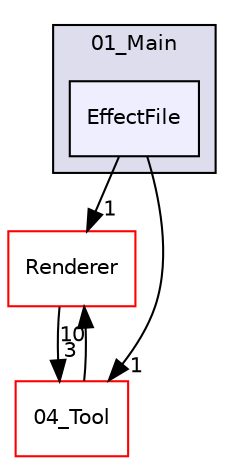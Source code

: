 digraph "C:/HAL/PG関係/03_作成プログラム/03_HAL授業/就職作品/Project/source/01_Main/EffectFile" {
  compound=true
  node [ fontsize="10", fontname="Helvetica"];
  edge [ labelfontsize="10", labelfontname="Helvetica"];
  subgraph clusterdir_b2ee2f4b37d8460d9f5246ffd8c74e11 {
    graph [ bgcolor="#ddddee", pencolor="black", label="01_Main" fontname="Helvetica", fontsize="10", URL="dir_b2ee2f4b37d8460d9f5246ffd8c74e11.html"]
  dir_25cec6ffff14cc30c0746ec3a7a2b4ab [shape=box, label="EffectFile", style="filled", fillcolor="#eeeeff", pencolor="black", URL="dir_25cec6ffff14cc30c0746ec3a7a2b4ab.html"];
  }
  dir_e9bddeb3961171178c0ac9a954a9f096 [shape=box label="Renderer" fillcolor="white" style="filled" color="red" URL="dir_e9bddeb3961171178c0ac9a954a9f096.html"];
  dir_48bb4aacea20c6a8378e1408d864b090 [shape=box label="04_Tool" fillcolor="white" style="filled" color="red" URL="dir_48bb4aacea20c6a8378e1408d864b090.html"];
  dir_e9bddeb3961171178c0ac9a954a9f096->dir_48bb4aacea20c6a8378e1408d864b090 [headlabel="3", labeldistance=1.5 headhref="dir_000004_000080.html"];
  dir_25cec6ffff14cc30c0746ec3a7a2b4ab->dir_e9bddeb3961171178c0ac9a954a9f096 [headlabel="1", labeldistance=1.5 headhref="dir_000002_000004.html"];
  dir_25cec6ffff14cc30c0746ec3a7a2b4ab->dir_48bb4aacea20c6a8378e1408d864b090 [headlabel="1", labeldistance=1.5 headhref="dir_000002_000080.html"];
  dir_48bb4aacea20c6a8378e1408d864b090->dir_e9bddeb3961171178c0ac9a954a9f096 [headlabel="10", labeldistance=1.5 headhref="dir_000080_000004.html"];
}
